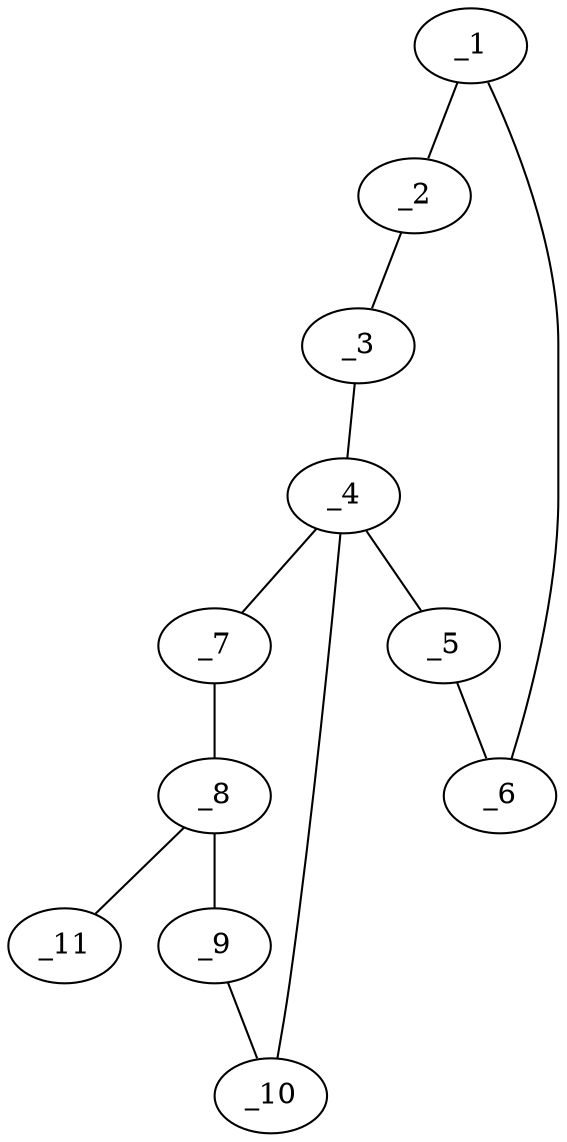 graph molid665282 {
	_1	 [charge=0,
		chem=4,
		symbol="N  ",
		x=2,
		y="-0.1109"];
	_2	 [charge=0,
		chem=1,
		symbol="C  ",
		x="2.5",
		y="0.7551"];
	_1 -- _2	 [valence=1];
	_6	 [charge=0,
		chem=1,
		symbol="C  ",
		x="2.5",
		y="-0.9769"];
	_1 -- _6	 [valence=1];
	_3	 [charge=0,
		chem=1,
		symbol="C  ",
		x="3.5",
		y="0.7551"];
	_2 -- _3	 [valence=1];
	_4	 [charge=0,
		chem=1,
		symbol="C  ",
		x=4,
		y="-0.1109"];
	_3 -- _4	 [valence=1];
	_5	 [charge=0,
		chem=1,
		symbol="C  ",
		x="3.5",
		y="-0.9769"];
	_4 -- _5	 [valence=1];
	_7	 [charge=0,
		chem=4,
		symbol="N  ",
		x="4.5878",
		y="0.6981"];
	_4 -- _7	 [valence=1];
	_10	 [charge=0,
		chem=1,
		symbol="C  ",
		x="4.5878",
		y="-0.9199"];
	_4 -- _10	 [valence=1];
	_5 -- _6	 [valence=1];
	_8	 [charge=0,
		chem=1,
		symbol="C  ",
		x="5.5388",
		y="0.3891"];
	_7 -- _8	 [valence=1];
	_9	 [charge=0,
		chem=4,
		symbol="N  ",
		x="5.5388",
		y="-0.6109"];
	_8 -- _9	 [valence=1];
	_11	 [charge=0,
		chem=2,
		symbol="O  ",
		x="6.3479",
		y="0.9769"];
	_8 -- _11	 [valence=2];
	_9 -- _10	 [valence=1];
}
